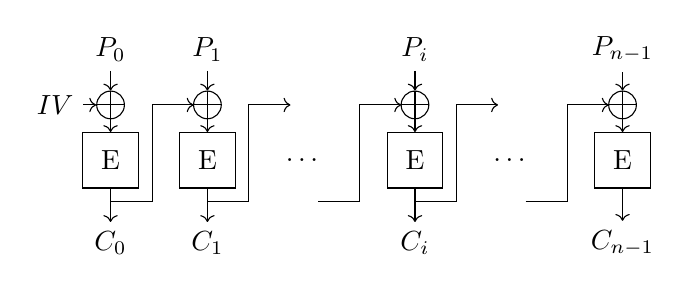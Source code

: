 \begin{tikzpicture}

\tikzset{
  pics/xor/.style args={#1, #2}{
     code={
       \node (#1) [circle, draw, minimum width=#2] at (0,0) {};
       \draw [-] (#1.south)--(#1.north);
       \draw [-] (#1.east)--(#1.west);
     }
  }
}
\tikzset{
  pics/feed/.style args={#1, #2}{
     code={
       \draw [->] (0,0) -- (#1 / 2,0) -- (#1 / 2, #2) -- (#1,#2);
     }
  }
}



\node (enc0) [rectangle, draw, minimum height=2em, minimum width=2em] at (2em, 3em) {E};
\draw (2em, 5em) pic{xor={xor0, 1em}};
\node (iv) [rectangle] at (0em, 5em) {$IV$};
\node (p0) [rectangle] at (2em, 7em) {$P_0$};
\node (c0) [rectangle] at (2em, 0em) {$C_0$};
\draw [->] (p0.south) -- (xor0.north);
\draw [->] (iv.east) -- (xor0.west);
\draw [->] (xor0.south) -- (enc0.north);
\draw [->] (enc0.south) -- (c0.north);
\draw (2em, 1.5em) pic{feed={3em, 3.5em}};

\def\x{3.5em}
\node (enc1) [rectangle, draw, minimum height=2em, minimum width=2em] at (2em+\x, 3em) {E};
\draw (2em+\x, 5em) pic{xor={xor1, 1em}};
%\node (iv) [rectangle] at (0em, 5em) {$IV$};
\node (p1) [rectangle] at (2em+\x, 7em) {$P_1$};
\node (c1) [rectangle] at (2em+\x, 0em) {$C_1$};
\draw [->] (p1.south) -- (xor1.north);
%\draw [->] (iv.east) -- (xor1.west);
\draw [->] (xor1.south) -- (enc1.north);
\draw [->] (enc1.south) -- (c1.north);
\draw (2em+\x, 1.5em) pic{feed={3em, 3.5em}};

\node (dots) [rectangle] at (2em + \x + 3.5em, 3em) {$\dots$};

\def\x{3.5em+7.5em}
\node (enci) [rectangle, draw, minimum height=2em, minimum width=2em] at (2em+\x, 3em) {E};
\draw (2em+\x, 5em) pic{xor={xori, 1em}};
%\node (iv) [rectangle] at (0em, 5em) {$IV$};
\node (pi) [rectangle] at (2em+\x, 7em) {$P_i$};
\node (ci) [rectangle] at (2em+\x, 0em) {$C_i$};
\draw [->] (pi.south) -- (xori.north);
%\draw [->] (iv.east) -- (xor1.west);
\draw [->] (xori.south) -- (enci.north);
\draw [->] (enci.south) -- (ci.north);
\draw (2em+\x, 1.5em) pic{feed={3em, 3.5em}};


\draw (2em+\x-3.5em, 1.5em) pic{feed={3em, 3.5em}};

\node (dots) [rectangle] at (2em + \x + 3.5em, 3em) {$\dots$};

\def\x{3.5em + 15em}

\node (encn) [rectangle, draw, minimum height=2em, minimum width=2em] at (2em+\x, 3em) {E};
\draw (2em+\x, 5em) pic{xor={xorn, 1em}};
%\node (iv) [rectangle] at (0em, 5em) {$IV$};
\node (pn) [rectangle] at (2em+\x, 7em) {$P_{n-1}$};
\node (cn) [rectangle] at (2em+\x, 0em) {$C_{n-1}$};
\draw [->] (pn.south) -- (xorn.north);
%\draw [->] (iv.east) -- (xor1.west);
\draw [->] (xorn.south) -- (encn.north);
\draw [->] (encn.south) -- (cn.north);

\draw (2em+\x-3.5em, 1.5em) pic{feed={3em, 3.5em}};

\end{tikzpicture}
